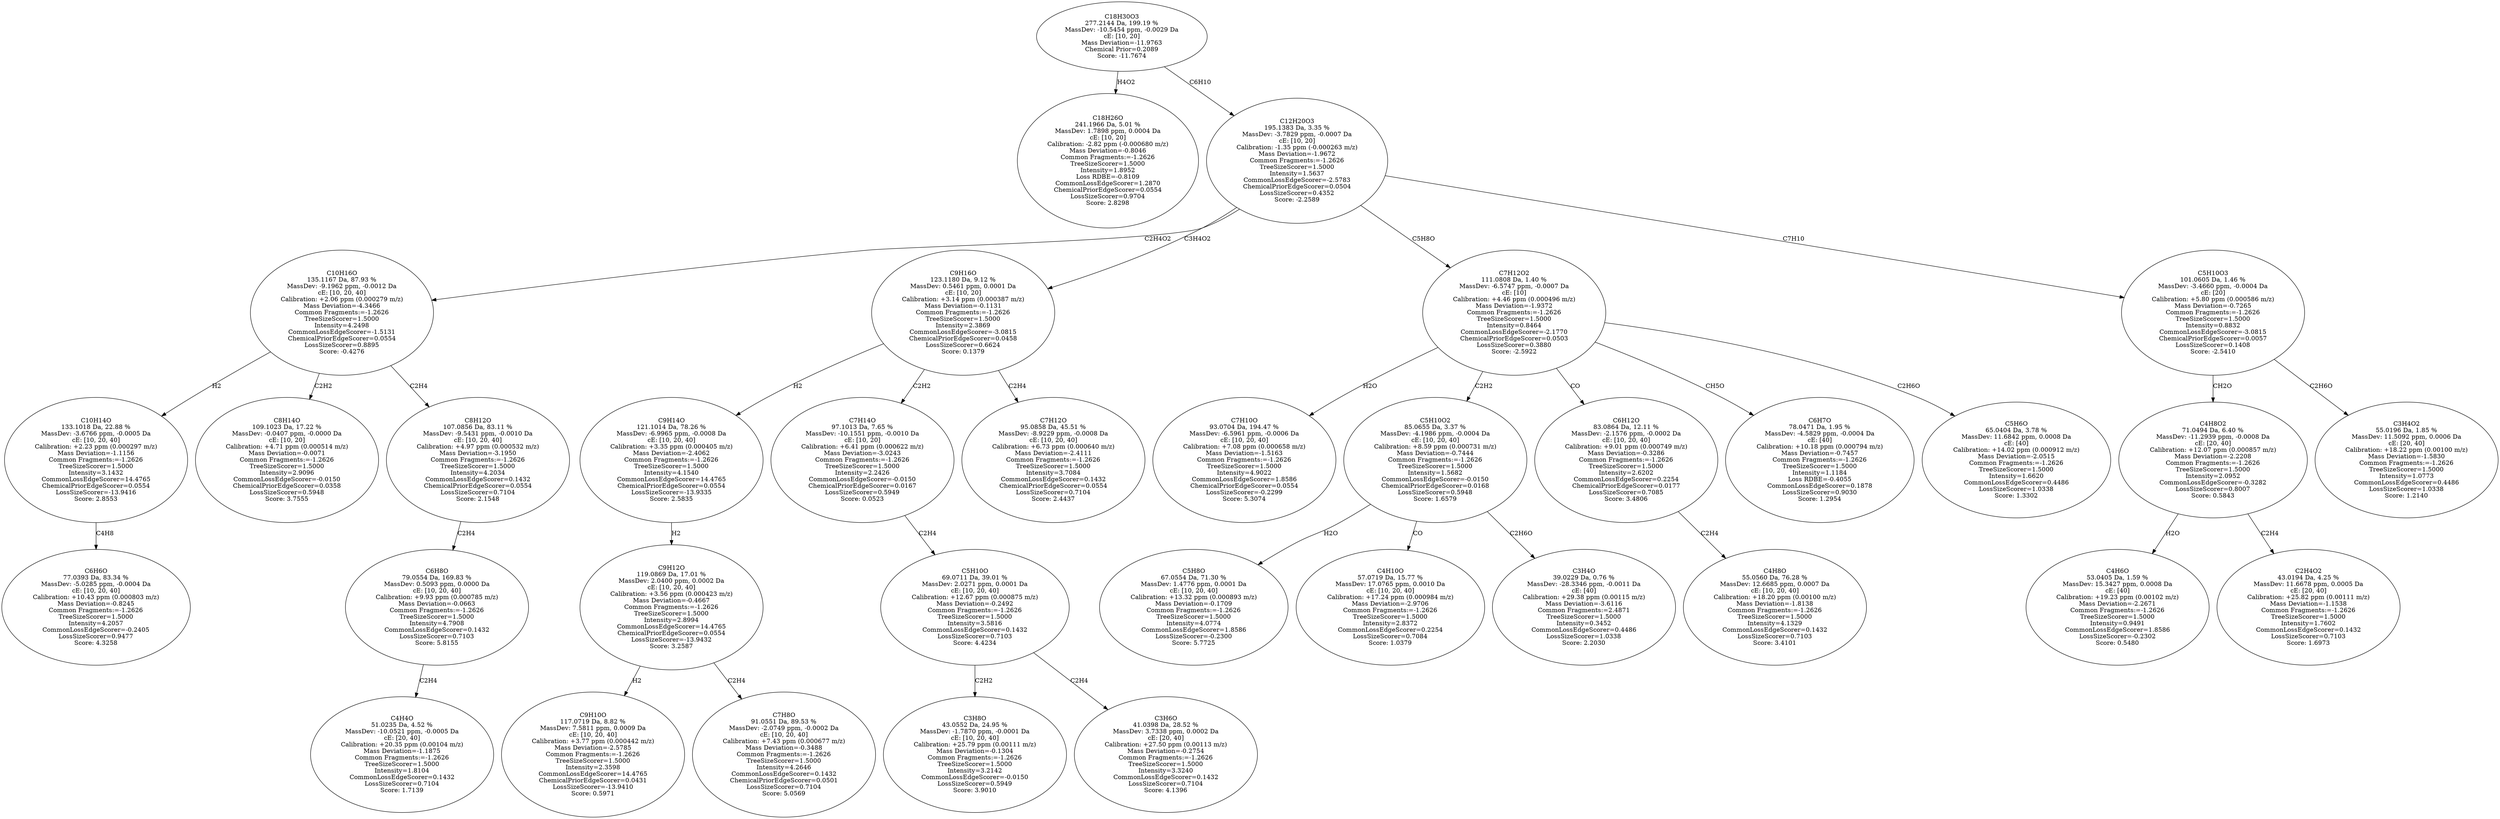 strict digraph {
v1 [label="C18H26O\n241.1966 Da, 5.01 %\nMassDev: 1.7898 ppm, 0.0004 Da\ncE: [10, 20]\nCalibration: -2.82 ppm (-0.000680 m/z)\nMass Deviation=-0.8046\nCommon Fragments:=-1.2626\nTreeSizeScorer=1.5000\nIntensity=1.8952\nLoss RDBE=-0.8109\nCommonLossEdgeScorer=1.2870\nChemicalPriorEdgeScorer=0.0554\nLossSizeScorer=0.9704\nScore: 2.8298"];
v2 [label="C6H6O\n77.0393 Da, 83.34 %\nMassDev: -5.0285 ppm, -0.0004 Da\ncE: [10, 20, 40]\nCalibration: +10.43 ppm (0.000803 m/z)\nMass Deviation=-0.8245\nCommon Fragments:=-1.2626\nTreeSizeScorer=1.5000\nIntensity=4.2057\nCommonLossEdgeScorer=-0.2405\nLossSizeScorer=0.9477\nScore: 4.3258"];
v3 [label="C10H14O\n133.1018 Da, 22.88 %\nMassDev: -3.6766 ppm, -0.0005 Da\ncE: [10, 20, 40]\nCalibration: +2.23 ppm (0.000297 m/z)\nMass Deviation=-1.1156\nCommon Fragments:=-1.2626\nTreeSizeScorer=1.5000\nIntensity=3.1432\nCommonLossEdgeScorer=14.4765\nChemicalPriorEdgeScorer=0.0554\nLossSizeScorer=-13.9416\nScore: 2.8553"];
v4 [label="C8H14O\n109.1023 Da, 17.22 %\nMassDev: -0.0407 ppm, -0.0000 Da\ncE: [10, 20]\nCalibration: +4.71 ppm (0.000514 m/z)\nMass Deviation=-0.0071\nCommon Fragments:=-1.2626\nTreeSizeScorer=1.5000\nIntensity=2.9096\nCommonLossEdgeScorer=-0.0150\nChemicalPriorEdgeScorer=0.0358\nLossSizeScorer=0.5948\nScore: 3.7555"];
v5 [label="C4H4O\n51.0235 Da, 4.52 %\nMassDev: -10.0521 ppm, -0.0005 Da\ncE: [20, 40]\nCalibration: +20.35 ppm (0.00104 m/z)\nMass Deviation=-1.1875\nCommon Fragments:=-1.2626\nTreeSizeScorer=1.5000\nIntensity=1.8104\nCommonLossEdgeScorer=0.1432\nLossSizeScorer=0.7104\nScore: 1.7139"];
v6 [label="C6H8O\n79.0554 Da, 169.83 %\nMassDev: 0.5093 ppm, 0.0000 Da\ncE: [10, 20, 40]\nCalibration: +9.93 ppm (0.000785 m/z)\nMass Deviation=-0.0663\nCommon Fragments:=-1.2626\nTreeSizeScorer=1.5000\nIntensity=4.7908\nCommonLossEdgeScorer=0.1432\nLossSizeScorer=0.7103\nScore: 5.8155"];
v7 [label="C8H12O\n107.0856 Da, 83.11 %\nMassDev: -9.5431 ppm, -0.0010 Da\ncE: [10, 20, 40]\nCalibration: +4.97 ppm (0.000532 m/z)\nMass Deviation=-3.1950\nCommon Fragments:=-1.2626\nTreeSizeScorer=1.5000\nIntensity=4.2034\nCommonLossEdgeScorer=0.1432\nChemicalPriorEdgeScorer=0.0554\nLossSizeScorer=0.7104\nScore: 2.1548"];
v8 [label="C10H16O\n135.1167 Da, 87.93 %\nMassDev: -9.1962 ppm, -0.0012 Da\ncE: [10, 20, 40]\nCalibration: +2.06 ppm (0.000279 m/z)\nMass Deviation=-4.3466\nCommon Fragments:=-1.2626\nTreeSizeScorer=1.5000\nIntensity=4.2498\nCommonLossEdgeScorer=-1.5131\nChemicalPriorEdgeScorer=0.0554\nLossSizeScorer=0.8895\nScore: -0.4276"];
v9 [label="C9H10O\n117.0719 Da, 8.82 %\nMassDev: 7.5811 ppm, 0.0009 Da\ncE: [10, 20, 40]\nCalibration: +3.77 ppm (0.000442 m/z)\nMass Deviation=-2.5785\nCommon Fragments:=-1.2626\nTreeSizeScorer=1.5000\nIntensity=2.3598\nCommonLossEdgeScorer=14.4765\nChemicalPriorEdgeScorer=0.0431\nLossSizeScorer=-13.9410\nScore: 0.5971"];
v10 [label="C7H8O\n91.0551 Da, 89.53 %\nMassDev: -2.0749 ppm, -0.0002 Da\ncE: [10, 20, 40]\nCalibration: +7.43 ppm (0.000677 m/z)\nMass Deviation=-0.3488\nCommon Fragments:=-1.2626\nTreeSizeScorer=1.5000\nIntensity=4.2646\nCommonLossEdgeScorer=0.1432\nChemicalPriorEdgeScorer=0.0501\nLossSizeScorer=0.7104\nScore: 5.0569"];
v11 [label="C9H12O\n119.0869 Da, 17.01 %\nMassDev: 2.0400 ppm, 0.0002 Da\ncE: [10, 20, 40]\nCalibration: +3.56 ppm (0.000423 m/z)\nMass Deviation=-0.4667\nCommon Fragments:=-1.2626\nTreeSizeScorer=1.5000\nIntensity=2.8994\nCommonLossEdgeScorer=14.4765\nChemicalPriorEdgeScorer=0.0554\nLossSizeScorer=-13.9432\nScore: 3.2587"];
v12 [label="C9H14O\n121.1014 Da, 78.26 %\nMassDev: -6.9965 ppm, -0.0008 Da\ncE: [10, 20, 40]\nCalibration: +3.35 ppm (0.000405 m/z)\nMass Deviation=-2.4062\nCommon Fragments:=-1.2626\nTreeSizeScorer=1.5000\nIntensity=4.1540\nCommonLossEdgeScorer=14.4765\nChemicalPriorEdgeScorer=0.0554\nLossSizeScorer=-13.9335\nScore: 2.5835"];
v13 [label="C3H8O\n43.0552 Da, 24.95 %\nMassDev: -1.7870 ppm, -0.0001 Da\ncE: [10, 20, 40]\nCalibration: +25.79 ppm (0.00111 m/z)\nMass Deviation=-0.1304\nCommon Fragments:=-1.2626\nTreeSizeScorer=1.5000\nIntensity=3.2142\nCommonLossEdgeScorer=-0.0150\nLossSizeScorer=0.5949\nScore: 3.9010"];
v14 [label="C3H6O\n41.0398 Da, 28.52 %\nMassDev: 3.7338 ppm, 0.0002 Da\ncE: [20, 40]\nCalibration: +27.50 ppm (0.00113 m/z)\nMass Deviation=-0.2754\nCommon Fragments:=-1.2626\nTreeSizeScorer=1.5000\nIntensity=3.3240\nCommonLossEdgeScorer=0.1432\nLossSizeScorer=0.7104\nScore: 4.1396"];
v15 [label="C5H10O\n69.0711 Da, 39.01 %\nMassDev: 2.0271 ppm, 0.0001 Da\ncE: [10, 20, 40]\nCalibration: +12.67 ppm (0.000875 m/z)\nMass Deviation=-0.2492\nCommon Fragments:=-1.2626\nTreeSizeScorer=1.5000\nIntensity=3.5816\nCommonLossEdgeScorer=0.1432\nLossSizeScorer=0.7103\nScore: 4.4234"];
v16 [label="C7H14O\n97.1013 Da, 7.65 %\nMassDev: -10.1551 ppm, -0.0010 Da\ncE: [10, 20]\nCalibration: +6.41 ppm (0.000622 m/z)\nMass Deviation=-3.0243\nCommon Fragments:=-1.2626\nTreeSizeScorer=1.5000\nIntensity=2.2426\nCommonLossEdgeScorer=-0.0150\nChemicalPriorEdgeScorer=0.0167\nLossSizeScorer=0.5949\nScore: 0.0523"];
v17 [label="C7H12O\n95.0858 Da, 45.51 %\nMassDev: -8.9229 ppm, -0.0008 Da\ncE: [10, 20, 40]\nCalibration: +6.73 ppm (0.000640 m/z)\nMass Deviation=-2.4111\nCommon Fragments:=-1.2626\nTreeSizeScorer=1.5000\nIntensity=3.7084\nCommonLossEdgeScorer=0.1432\nChemicalPriorEdgeScorer=0.0554\nLossSizeScorer=0.7104\nScore: 2.4437"];
v18 [label="C9H16O\n123.1180 Da, 9.12 %\nMassDev: 0.5461 ppm, 0.0001 Da\ncE: [10, 20]\nCalibration: +3.14 ppm (0.000387 m/z)\nMass Deviation=-0.1131\nCommon Fragments:=-1.2626\nTreeSizeScorer=1.5000\nIntensity=2.3869\nCommonLossEdgeScorer=-3.0815\nChemicalPriorEdgeScorer=0.0458\nLossSizeScorer=0.6624\nScore: 0.1379"];
v19 [label="C7H10O\n93.0704 Da, 194.47 %\nMassDev: -6.5961 ppm, -0.0006 Da\ncE: [10, 20, 40]\nCalibration: +7.08 ppm (0.000658 m/z)\nMass Deviation=-1.5163\nCommon Fragments:=-1.2626\nTreeSizeScorer=1.5000\nIntensity=4.9022\nCommonLossEdgeScorer=1.8586\nChemicalPriorEdgeScorer=0.0554\nLossSizeScorer=-0.2299\nScore: 5.3074"];
v20 [label="C5H8O\n67.0554 Da, 71.30 %\nMassDev: 1.4776 ppm, 0.0001 Da\ncE: [10, 20, 40]\nCalibration: +13.32 ppm (0.000893 m/z)\nMass Deviation=-0.1709\nCommon Fragments:=-1.2626\nTreeSizeScorer=1.5000\nIntensity=4.0774\nCommonLossEdgeScorer=1.8586\nLossSizeScorer=-0.2300\nScore: 5.7725"];
v21 [label="C4H10O\n57.0719 Da, 15.77 %\nMassDev: 17.0765 ppm, 0.0010 Da\ncE: [10, 20, 40]\nCalibration: +17.24 ppm (0.000984 m/z)\nMass Deviation=-2.9706\nCommon Fragments:=-1.2626\nTreeSizeScorer=1.5000\nIntensity=2.8372\nCommonLossEdgeScorer=0.2254\nLossSizeScorer=0.7084\nScore: 1.0379"];
v22 [label="C3H4O\n39.0229 Da, 0.76 %\nMassDev: -28.3346 ppm, -0.0011 Da\ncE: [40]\nCalibration: +29.38 ppm (0.00115 m/z)\nMass Deviation=-3.6116\nCommon Fragments:=2.4871\nTreeSizeScorer=1.5000\nIntensity=0.3452\nCommonLossEdgeScorer=0.4486\nLossSizeScorer=1.0338\nScore: 2.2030"];
v23 [label="C5H10O2\n85.0655 Da, 3.37 %\nMassDev: -4.1986 ppm, -0.0004 Da\ncE: [10, 20, 40]\nCalibration: +8.59 ppm (0.000731 m/z)\nMass Deviation=-0.7444\nCommon Fragments:=-1.2626\nTreeSizeScorer=1.5000\nIntensity=1.5682\nCommonLossEdgeScorer=-0.0150\nChemicalPriorEdgeScorer=0.0168\nLossSizeScorer=0.5948\nScore: 1.6579"];
v24 [label="C4H8O\n55.0560 Da, 76.28 %\nMassDev: 12.6685 ppm, 0.0007 Da\ncE: [10, 20, 40]\nCalibration: +18.20 ppm (0.00100 m/z)\nMass Deviation=-1.8138\nCommon Fragments:=-1.2626\nTreeSizeScorer=1.5000\nIntensity=4.1329\nCommonLossEdgeScorer=0.1432\nLossSizeScorer=0.7103\nScore: 3.4101"];
v25 [label="C6H12O\n83.0864 Da, 12.11 %\nMassDev: -2.1576 ppm, -0.0002 Da\ncE: [10, 20, 40]\nCalibration: +9.01 ppm (0.000749 m/z)\nMass Deviation=-0.3286\nCommon Fragments:=-1.2626\nTreeSizeScorer=1.5000\nIntensity=2.6202\nCommonLossEdgeScorer=0.2254\nChemicalPriorEdgeScorer=0.0177\nLossSizeScorer=0.7085\nScore: 3.4806"];
v26 [label="C6H7O\n78.0471 Da, 1.95 %\nMassDev: -4.5829 ppm, -0.0004 Da\ncE: [40]\nCalibration: +10.18 ppm (0.000794 m/z)\nMass Deviation=-0.7457\nCommon Fragments:=-1.2626\nTreeSizeScorer=1.5000\nIntensity=1.1184\nLoss RDBE=-0.4055\nCommonLossEdgeScorer=0.1878\nLossSizeScorer=0.9030\nScore: 1.2954"];
v27 [label="C5H6O\n65.0404 Da, 3.78 %\nMassDev: 11.6842 ppm, 0.0008 Da\ncE: [40]\nCalibration: +14.02 ppm (0.000912 m/z)\nMass Deviation=-2.0515\nCommon Fragments:=-1.2626\nTreeSizeScorer=1.5000\nIntensity=1.6620\nCommonLossEdgeScorer=0.4486\nLossSizeScorer=1.0338\nScore: 1.3302"];
v28 [label="C7H12O2\n111.0808 Da, 1.40 %\nMassDev: -6.5747 ppm, -0.0007 Da\ncE: [10]\nCalibration: +4.46 ppm (0.000496 m/z)\nMass Deviation=-1.9372\nCommon Fragments:=-1.2626\nTreeSizeScorer=1.5000\nIntensity=0.8464\nCommonLossEdgeScorer=-2.1770\nChemicalPriorEdgeScorer=0.0503\nLossSizeScorer=0.3880\nScore: -2.5922"];
v29 [label="C4H6O\n53.0405 Da, 1.59 %\nMassDev: 15.3427 ppm, 0.0008 Da\ncE: [40]\nCalibration: +19.23 ppm (0.00102 m/z)\nMass Deviation=-2.2671\nCommon Fragments:=-1.2626\nTreeSizeScorer=1.5000\nIntensity=0.9491\nCommonLossEdgeScorer=1.8586\nLossSizeScorer=-0.2302\nScore: 0.5480"];
v30 [label="C2H4O2\n43.0194 Da, 4.25 %\nMassDev: 11.6678 ppm, 0.0005 Da\ncE: [20, 40]\nCalibration: +25.82 ppm (0.00111 m/z)\nMass Deviation=-1.1538\nCommon Fragments:=-1.2626\nTreeSizeScorer=1.5000\nIntensity=1.7602\nCommonLossEdgeScorer=0.1432\nLossSizeScorer=0.7103\nScore: 1.6973"];
v31 [label="C4H8O2\n71.0494 Da, 6.40 %\nMassDev: -11.2939 ppm, -0.0008 Da\ncE: [20, 40]\nCalibration: +12.07 ppm (0.000857 m/z)\nMass Deviation=-2.2208\nCommon Fragments:=-1.2626\nTreeSizeScorer=1.5000\nIntensity=2.0952\nCommonLossEdgeScorer=-0.3282\nLossSizeScorer=0.8007\nScore: 0.5843"];
v32 [label="C3H4O2\n55.0196 Da, 1.85 %\nMassDev: 11.5092 ppm, 0.0006 Da\ncE: [20, 40]\nCalibration: +18.22 ppm (0.00100 m/z)\nMass Deviation=-1.5830\nCommon Fragments:=-1.2626\nTreeSizeScorer=1.5000\nIntensity=1.0773\nCommonLossEdgeScorer=0.4486\nLossSizeScorer=1.0338\nScore: 1.2140"];
v33 [label="C5H10O3\n101.0605 Da, 1.46 %\nMassDev: -3.4660 ppm, -0.0004 Da\ncE: [20]\nCalibration: +5.80 ppm (0.000586 m/z)\nMass Deviation=-0.7265\nCommon Fragments:=-1.2626\nTreeSizeScorer=1.5000\nIntensity=0.8832\nCommonLossEdgeScorer=-3.0815\nChemicalPriorEdgeScorer=0.0057\nLossSizeScorer=0.1408\nScore: -2.5410"];
v34 [label="C12H20O3\n195.1383 Da, 3.35 %\nMassDev: -3.7829 ppm, -0.0007 Da\ncE: [10, 20]\nCalibration: -1.35 ppm (-0.000263 m/z)\nMass Deviation=-1.9672\nCommon Fragments:=-1.2626\nTreeSizeScorer=1.5000\nIntensity=1.5637\nCommonLossEdgeScorer=-2.5783\nChemicalPriorEdgeScorer=0.0504\nLossSizeScorer=0.4352\nScore: -2.2589"];
v35 [label="C18H30O3\n277.2144 Da, 199.19 %\nMassDev: -10.5454 ppm, -0.0029 Da\ncE: [10, 20]\nMass Deviation=-11.9763\nChemical Prior=0.2089\nScore: -11.7674"];
v35 -> v1 [label="H4O2"];
v3 -> v2 [label="C4H8"];
v8 -> v3 [label="H2"];
v8 -> v4 [label="C2H2"];
v6 -> v5 [label="C2H4"];
v7 -> v6 [label="C2H4"];
v8 -> v7 [label="C2H4"];
v34 -> v8 [label="C2H4O2"];
v11 -> v9 [label="H2"];
v11 -> v10 [label="C2H4"];
v12 -> v11 [label="H2"];
v18 -> v12 [label="H2"];
v15 -> v13 [label="C2H2"];
v15 -> v14 [label="C2H4"];
v16 -> v15 [label="C2H4"];
v18 -> v16 [label="C2H2"];
v18 -> v17 [label="C2H4"];
v34 -> v18 [label="C3H4O2"];
v28 -> v19 [label="H2O"];
v23 -> v20 [label="H2O"];
v23 -> v21 [label="CO"];
v23 -> v22 [label="C2H6O"];
v28 -> v23 [label="C2H2"];
v25 -> v24 [label="C2H4"];
v28 -> v25 [label="CO"];
v28 -> v26 [label="CH5O"];
v28 -> v27 [label="C2H6O"];
v34 -> v28 [label="C5H8O"];
v31 -> v29 [label="H2O"];
v31 -> v30 [label="C2H4"];
v33 -> v31 [label="CH2O"];
v33 -> v32 [label="C2H6O"];
v34 -> v33 [label="C7H10"];
v35 -> v34 [label="C6H10"];
}
